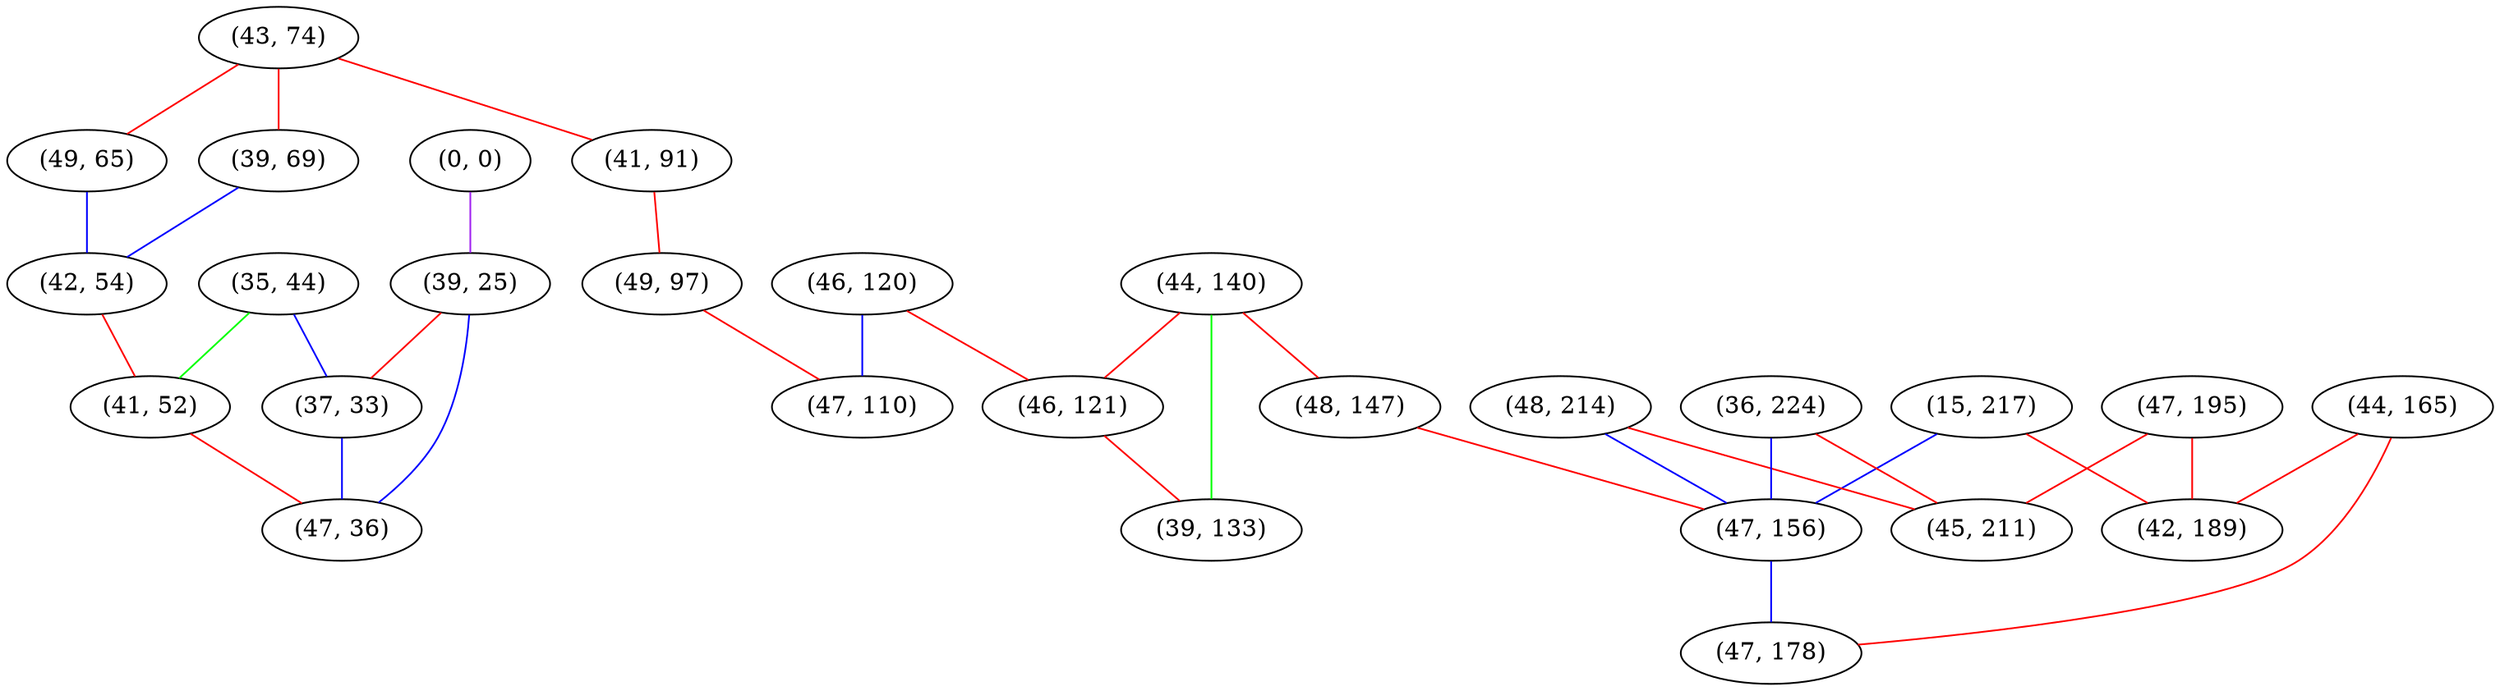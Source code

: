 graph "" {
"(43, 74)";
"(15, 217)";
"(44, 165)";
"(48, 214)";
"(0, 0)";
"(36, 224)";
"(35, 44)";
"(47, 195)";
"(44, 140)";
"(49, 65)";
"(39, 25)";
"(39, 69)";
"(45, 211)";
"(42, 54)";
"(41, 91)";
"(41, 52)";
"(49, 97)";
"(46, 120)";
"(37, 33)";
"(47, 110)";
"(48, 147)";
"(47, 156)";
"(46, 121)";
"(39, 133)";
"(47, 178)";
"(47, 36)";
"(42, 189)";
"(43, 74)" -- "(39, 69)"  [color=red, key=0, weight=1];
"(43, 74)" -- "(49, 65)"  [color=red, key=0, weight=1];
"(43, 74)" -- "(41, 91)"  [color=red, key=0, weight=1];
"(15, 217)" -- "(47, 156)"  [color=blue, key=0, weight=3];
"(15, 217)" -- "(42, 189)"  [color=red, key=0, weight=1];
"(44, 165)" -- "(42, 189)"  [color=red, key=0, weight=1];
"(44, 165)" -- "(47, 178)"  [color=red, key=0, weight=1];
"(48, 214)" -- "(47, 156)"  [color=blue, key=0, weight=3];
"(48, 214)" -- "(45, 211)"  [color=red, key=0, weight=1];
"(0, 0)" -- "(39, 25)"  [color=purple, key=0, weight=4];
"(36, 224)" -- "(47, 156)"  [color=blue, key=0, weight=3];
"(36, 224)" -- "(45, 211)"  [color=red, key=0, weight=1];
"(35, 44)" -- "(37, 33)"  [color=blue, key=0, weight=3];
"(35, 44)" -- "(41, 52)"  [color=green, key=0, weight=2];
"(47, 195)" -- "(42, 189)"  [color=red, key=0, weight=1];
"(47, 195)" -- "(45, 211)"  [color=red, key=0, weight=1];
"(44, 140)" -- "(46, 121)"  [color=red, key=0, weight=1];
"(44, 140)" -- "(39, 133)"  [color=green, key=0, weight=2];
"(44, 140)" -- "(48, 147)"  [color=red, key=0, weight=1];
"(49, 65)" -- "(42, 54)"  [color=blue, key=0, weight=3];
"(39, 25)" -- "(47, 36)"  [color=blue, key=0, weight=3];
"(39, 25)" -- "(37, 33)"  [color=red, key=0, weight=1];
"(39, 69)" -- "(42, 54)"  [color=blue, key=0, weight=3];
"(42, 54)" -- "(41, 52)"  [color=red, key=0, weight=1];
"(41, 91)" -- "(49, 97)"  [color=red, key=0, weight=1];
"(41, 52)" -- "(47, 36)"  [color=red, key=0, weight=1];
"(49, 97)" -- "(47, 110)"  [color=red, key=0, weight=1];
"(46, 120)" -- "(46, 121)"  [color=red, key=0, weight=1];
"(46, 120)" -- "(47, 110)"  [color=blue, key=0, weight=3];
"(37, 33)" -- "(47, 36)"  [color=blue, key=0, weight=3];
"(48, 147)" -- "(47, 156)"  [color=red, key=0, weight=1];
"(47, 156)" -- "(47, 178)"  [color=blue, key=0, weight=3];
"(46, 121)" -- "(39, 133)"  [color=red, key=0, weight=1];
}
